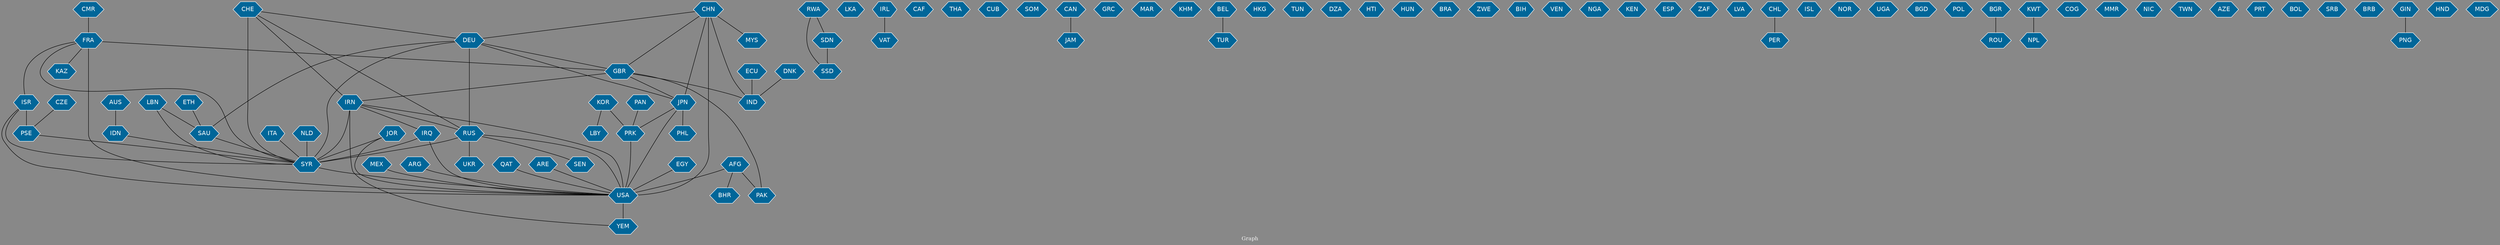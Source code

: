 // Countries together in item graph
graph {
	graph [bgcolor="#888888" fontcolor=white fontsize=12 label="Graph" outputorder=edgesfirst overlap=prism]
	node [color=white fillcolor="#006699" fontcolor=white fontname=Helvetica shape=hexagon style=filled]
	edge [arrowhead=open color=black fontcolor=white fontname=Courier fontsize=12]
		IRQ [label=IRQ]
		IRN [label=IRN]
		SSD [label=SSD]
		SDN [label=SDN]
		SYR [label=SYR]
		DEU [label=DEU]
		PRK [label=PRK]
		USA [label=USA]
		SAU [label=SAU]
		CHN [label=CHN]
		EGY [label=EGY]
		PAK [label=PAK]
		ISR [label=ISR]
		LKA [label=LKA]
		IRL [label=IRL]
		VAT [label=VAT]
		UKR [label=UKR]
		CAF [label=CAF]
		LBY [label=LBY]
		GBR [label=GBR]
		THA [label=THA]
		LBN [label=LBN]
		CUB [label=CUB]
		SOM [label=SOM]
		RUS [label=RUS]
		CAN [label=CAN]
		AFG [label=AFG]
		GRC [label=GRC]
		IND [label=IND]
		CHE [label=CHE]
		JAM [label=JAM]
		FRA [label=FRA]
		CZE [label=CZE]
		PSE [label=PSE]
		MAR [label=MAR]
		PHL [label=PHL]
		JPN [label=JPN]
		KHM [label=KHM]
		ITA [label=ITA]
		TUR [label=TUR]
		BEL [label=BEL]
		HKG [label=HKG]
		TUN [label=TUN]
		MEX [label=MEX]
		DZA [label=DZA]
		HTI [label=HTI]
		HUN [label=HUN]
		NLD [label=NLD]
		BRA [label=BRA]
		ZWE [label=ZWE]
		KOR [label=KOR]
		BIH [label=BIH]
		ARG [label=ARG]
		IDN [label=IDN]
		AUS [label=AUS]
		VEN [label=VEN]
		NGA [label=NGA]
		KEN [label=KEN]
		KAZ [label=KAZ]
		ESP [label=ESP]
		ZAF [label=ZAF]
		LVA [label=LVA]
		CHL [label=CHL]
		PER [label=PER]
		ISL [label=ISL]
		RWA [label=RWA]
		ECU [label=ECU]
		DNK [label=DNK]
		NOR [label=NOR]
		UGA [label=UGA]
		BGD [label=BGD]
		POL [label=POL]
		BGR [label=BGR]
		NPL [label=NPL]
		JOR [label=JOR]
		COG [label=COG]
		YEM [label=YEM]
		CMR [label=CMR]
		MMR [label=MMR]
		BHR [label=BHR]
		NIC [label=NIC]
		TWN [label=TWN]
		PAN [label=PAN]
		AZE [label=AZE]
		PRT [label=PRT]
		SEN [label=SEN]
		BOL [label=BOL]
		SRB [label=SRB]
		QAT [label=QAT]
		BRB [label=BRB]
		KWT [label=KWT]
		ETH [label=ETH]
		GIN [label=GIN]
		PNG [label=PNG]
		HND [label=HND]
		MYS [label=MYS]
		ARE [label=ARE]
		ROU [label=ROU]
		MDG [label=MDG]
			IDN -- SYR [weight=1]
			IRN -- RUS [weight=1]
			FRA -- USA [weight=4]
			GIN -- PNG [weight=1]
			CHL -- PER [weight=1]
			KOR -- PRK [weight=2]
			ISR -- PSE [weight=30]
			DEU -- RUS [weight=1]
			JPN -- USA [weight=1]
			GBR -- IRN [weight=1]
			CZE -- PSE [weight=6]
			CHN -- USA [weight=12]
			CHE -- RUS [weight=2]
			IRN -- IRQ [weight=1]
			DEU -- JPN [weight=1]
			CMR -- FRA [weight=1]
			ISR -- SYR [weight=2]
			CHN -- GBR [weight=1]
			ARG -- USA [weight=1]
			IRQ -- USA [weight=2]
			PSE -- SYR [weight=1]
			RUS -- SYR [weight=2]
			DEU -- SYR [weight=2]
			CHE -- SYR [weight=13]
			IRL -- VAT [weight=1]
			DEU -- SAU [weight=1]
			PAN -- PRK [weight=1]
			ETH -- SAU [weight=1]
			JOR -- SYR [weight=1]
			ECU -- IND [weight=1]
			CHE -- IRN [weight=3]
			NLD -- SYR [weight=1]
			DEU -- GBR [weight=1]
			ITA -- SYR [weight=1]
			GBR -- PAK [weight=1]
			AFG -- USA [weight=5]
			AFG -- PAK [weight=1]
			MEX -- USA [weight=3]
			JPN -- PRK [weight=1]
			EGY -- USA [weight=1]
			GBR -- IND [weight=2]
			RWA -- SDN [weight=1]
			CHN -- JPN [weight=10]
			RUS -- SEN [weight=2]
			BEL -- TUR [weight=1]
			RUS -- USA [weight=4]
			JPN -- PHL [weight=6]
			CHN -- DEU [weight=2]
			LBN -- SYR [weight=2]
			CHN -- IND [weight=3]
			BGR -- ROU [weight=2]
			CHN -- MYS [weight=1]
			SYR -- USA [weight=2]
			AFG -- BHR [weight=1]
			FRA -- KAZ [weight=1]
			IRN -- USA [weight=5]
			KOR -- LBY [weight=1]
			LBN -- SAU [weight=2]
			ISR -- USA [weight=1]
			SDN -- SSD [weight=38]
			IRQ -- SYR [weight=2]
			USA -- YEM [weight=2]
			JOR -- USA [weight=1]
			RWA -- SSD [weight=1]
			FRA -- ISR [weight=1]
			RUS -- UKR [weight=2]
			GBR -- JPN [weight=1]
			KWT -- NPL [weight=1]
			IRN -- SYR [weight=37]
			IRN -- YEM [weight=1]
			PRK -- USA [weight=1]
			AUS -- IDN [weight=2]
			SAU -- SYR [weight=3]
			FRA -- GBR [weight=3]
			FRA -- SYR [weight=1]
			CHE -- DEU [weight=1]
			QAT -- USA [weight=1]
			ARE -- USA [weight=1]
			DNK -- IND [weight=2]
			CAN -- JAM [weight=1]
}
